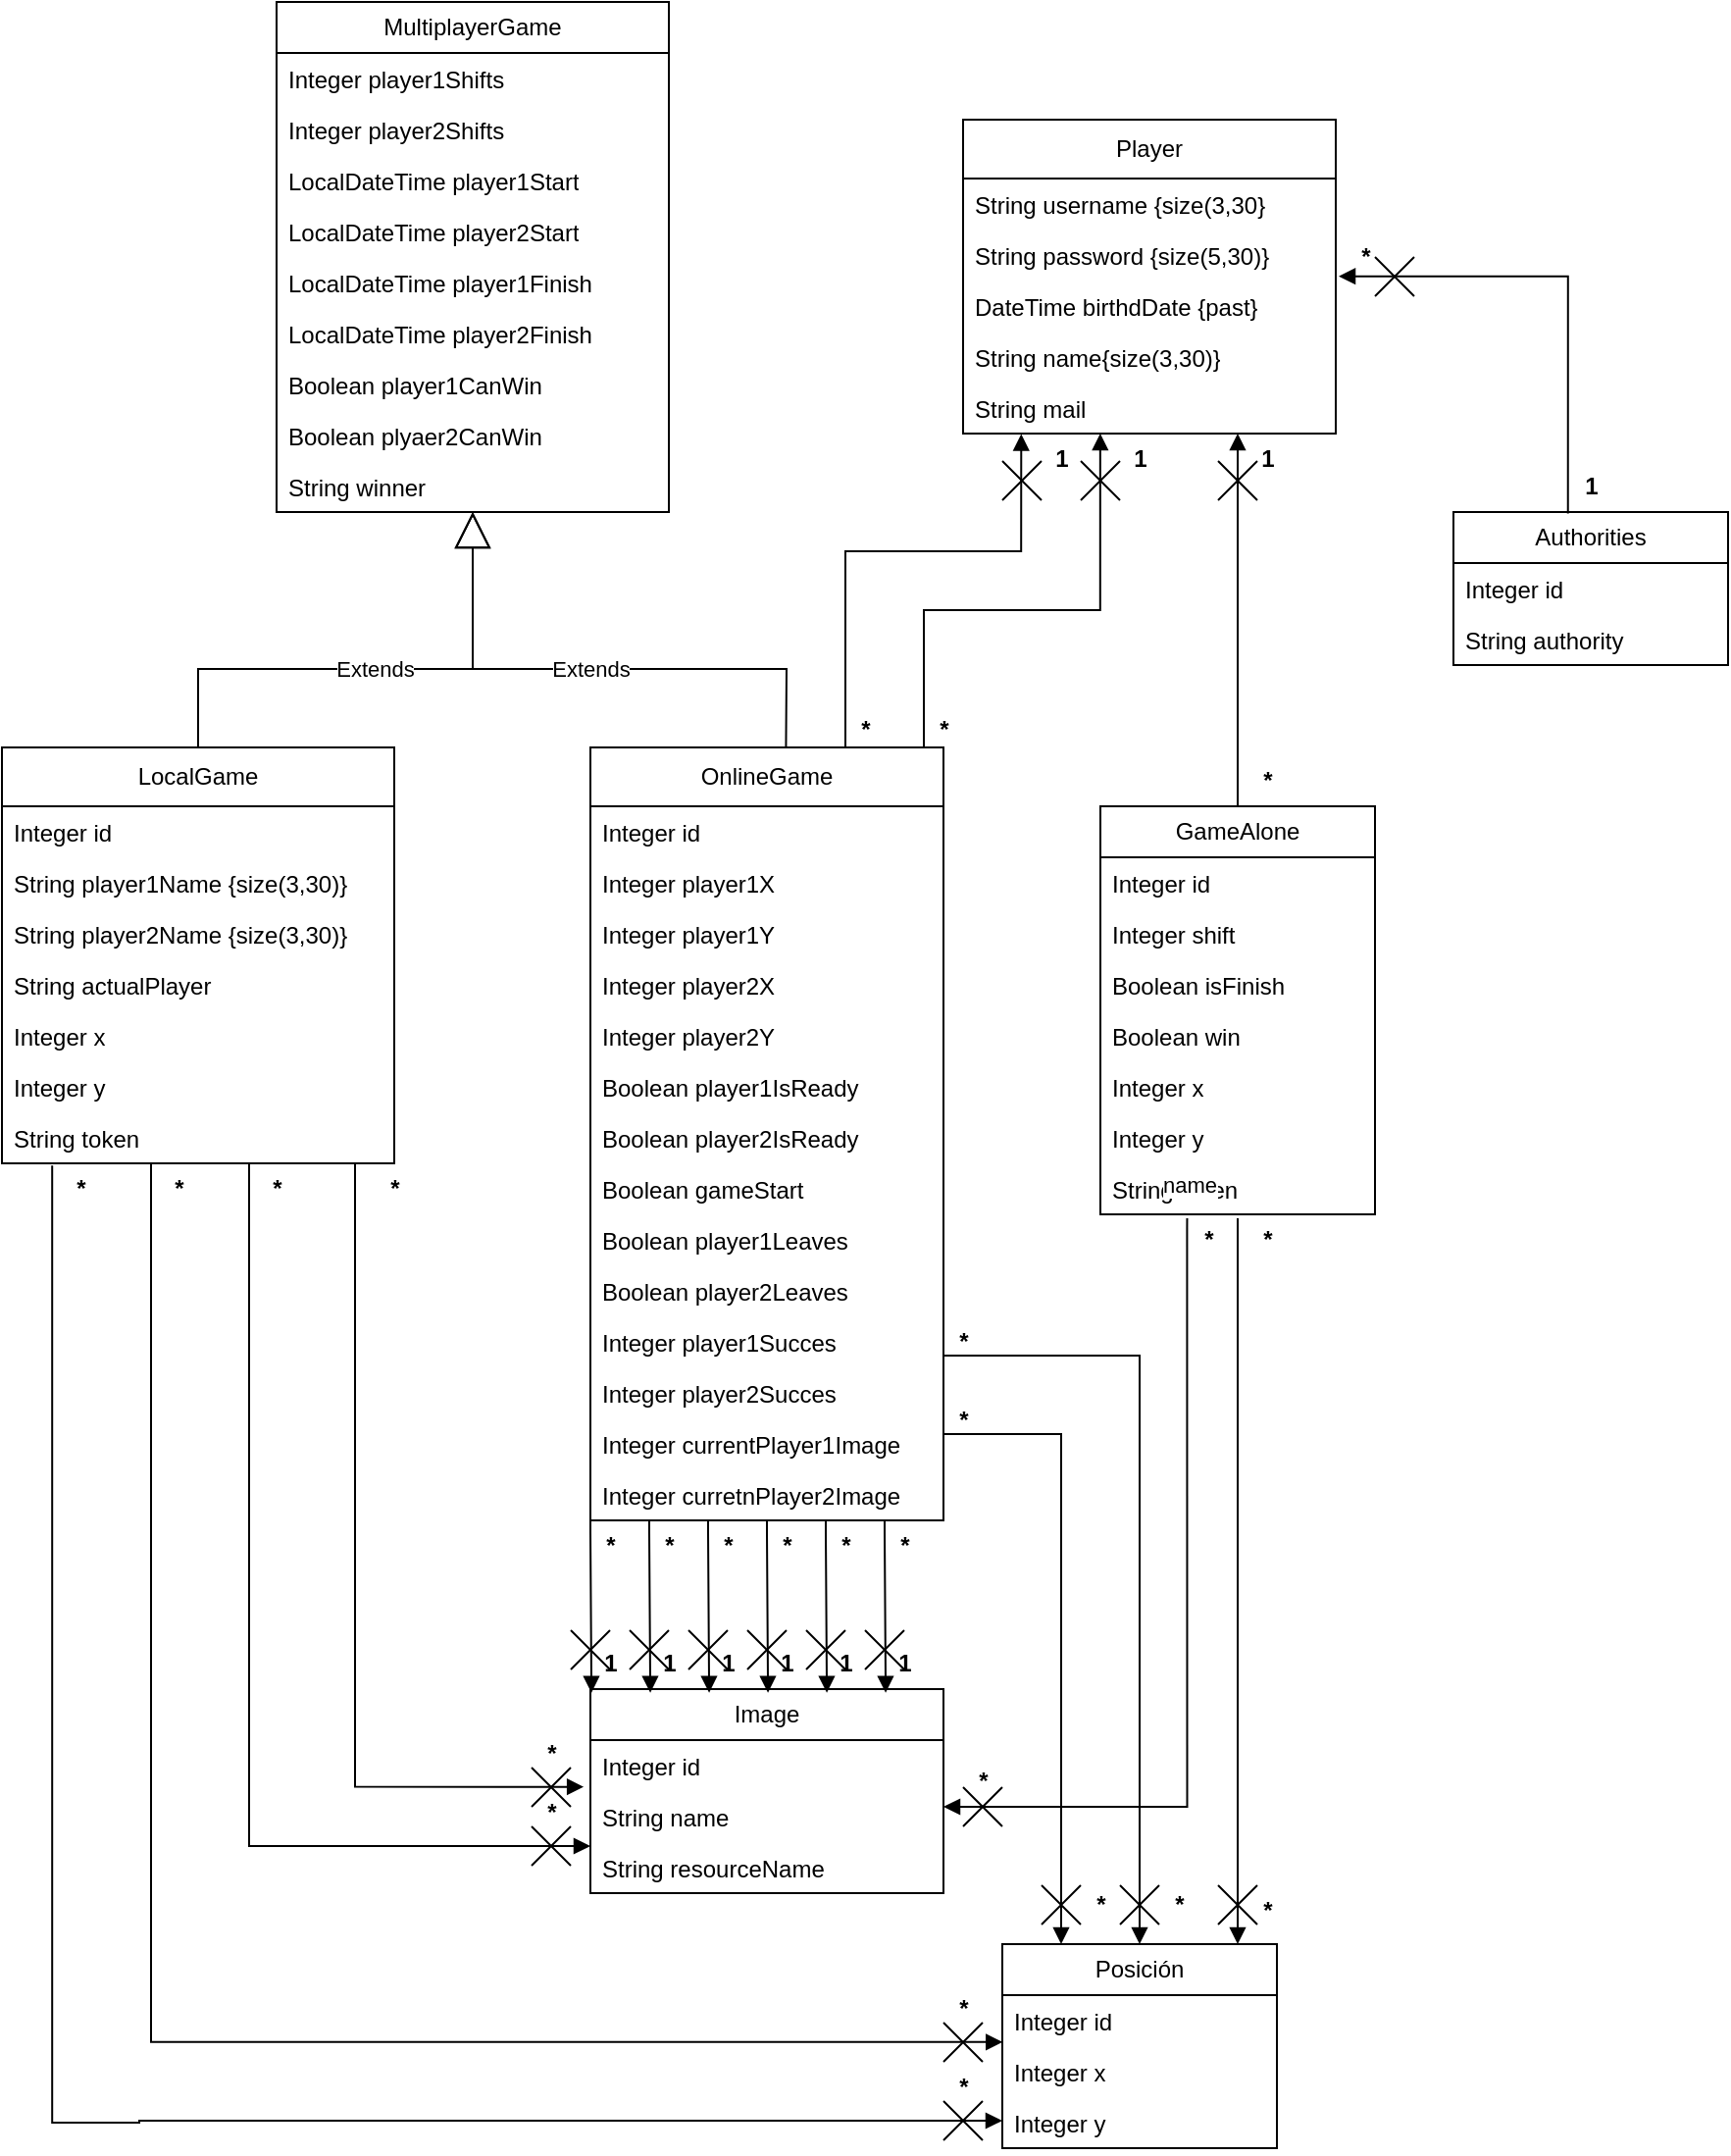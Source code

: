 <mxfile version="22.0.6" type="device">
  <diagram name="Page-1" id="xVVLWebjWjwJQ_OmjG8M">
    <mxGraphModel dx="1493" dy="983" grid="1" gridSize="10" guides="1" tooltips="1" connect="1" arrows="1" fold="1" page="1" pageScale="1" pageWidth="827" pageHeight="1169" math="0" shadow="0">
      <root>
        <mxCell id="0" />
        <mxCell id="1" parent="0" />
        <mxCell id="MofHO07whrHOuIF-o4NV-1" value="Authorities" style="swimlane;fontStyle=0;childLayout=stackLayout;horizontal=1;startSize=26;fillColor=none;horizontalStack=0;resizeParent=1;resizeParentMax=0;resizeLast=0;collapsible=1;marginBottom=0;whiteSpace=wrap;html=1;" parent="1" vertex="1">
          <mxGeometry x="780" y="280" width="140" height="78" as="geometry" />
        </mxCell>
        <mxCell id="MofHO07whrHOuIF-o4NV-2" value="Integer id" style="text;strokeColor=none;fillColor=none;align=left;verticalAlign=top;spacingLeft=4;spacingRight=4;overflow=hidden;rotatable=0;points=[[0,0.5],[1,0.5]];portConstraint=eastwest;whiteSpace=wrap;html=1;" parent="MofHO07whrHOuIF-o4NV-1" vertex="1">
          <mxGeometry y="26" width="140" height="26" as="geometry" />
        </mxCell>
        <mxCell id="fiIMtxTbDnsbxxzi_3Zx-4" value="String authority" style="text;strokeColor=none;fillColor=none;align=left;verticalAlign=top;spacingLeft=4;spacingRight=4;overflow=hidden;rotatable=0;points=[[0,0.5],[1,0.5]];portConstraint=eastwest;whiteSpace=wrap;html=1;" vertex="1" parent="MofHO07whrHOuIF-o4NV-1">
          <mxGeometry y="52" width="140" height="26" as="geometry" />
        </mxCell>
        <mxCell id="MofHO07whrHOuIF-o4NV-5" value="Player" style="swimlane;fontStyle=0;childLayout=stackLayout;horizontal=1;startSize=30;fillColor=none;horizontalStack=0;resizeParent=1;resizeParentMax=0;resizeLast=0;collapsible=1;marginBottom=0;whiteSpace=wrap;html=1;" parent="1" vertex="1">
          <mxGeometry x="530" y="80" width="190" height="160" as="geometry" />
        </mxCell>
        <mxCell id="MofHO07whrHOuIF-o4NV-19" value="String username {size(3,30}" style="text;strokeColor=none;fillColor=none;align=left;verticalAlign=top;spacingLeft=4;spacingRight=4;overflow=hidden;rotatable=0;points=[[0,0.5],[1,0.5]];portConstraint=eastwest;whiteSpace=wrap;html=1;" parent="MofHO07whrHOuIF-o4NV-5" vertex="1">
          <mxGeometry y="30" width="190" height="26" as="geometry" />
        </mxCell>
        <mxCell id="MofHO07whrHOuIF-o4NV-20" value="String password {size(5,30)}" style="text;strokeColor=none;fillColor=none;align=left;verticalAlign=top;spacingLeft=4;spacingRight=4;overflow=hidden;rotatable=0;points=[[0,0.5],[1,0.5]];portConstraint=eastwest;whiteSpace=wrap;html=1;" parent="MofHO07whrHOuIF-o4NV-5" vertex="1">
          <mxGeometry y="56" width="190" height="26" as="geometry" />
        </mxCell>
        <mxCell id="MofHO07whrHOuIF-o4NV-21" value="DateTime birthdDate {past}" style="text;strokeColor=none;fillColor=none;align=left;verticalAlign=top;spacingLeft=4;spacingRight=4;overflow=hidden;rotatable=0;points=[[0,0.5],[1,0.5]];portConstraint=eastwest;whiteSpace=wrap;html=1;" parent="MofHO07whrHOuIF-o4NV-5" vertex="1">
          <mxGeometry y="82" width="190" height="26" as="geometry" />
        </mxCell>
        <mxCell id="fiIMtxTbDnsbxxzi_3Zx-3" value="String name{size(3,30)}" style="text;strokeColor=none;fillColor=none;align=left;verticalAlign=top;spacingLeft=4;spacingRight=4;overflow=hidden;rotatable=0;points=[[0,0.5],[1,0.5]];portConstraint=eastwest;whiteSpace=wrap;html=1;" vertex="1" parent="MofHO07whrHOuIF-o4NV-5">
          <mxGeometry y="108" width="190" height="26" as="geometry" />
        </mxCell>
        <mxCell id="MofHO07whrHOuIF-o4NV-7" value="String mail" style="text;strokeColor=none;fillColor=none;align=left;verticalAlign=top;spacingLeft=4;spacingRight=4;overflow=hidden;rotatable=0;points=[[0,0.5],[1,0.5]];portConstraint=eastwest;whiteSpace=wrap;html=1;" parent="MofHO07whrHOuIF-o4NV-5" vertex="1">
          <mxGeometry y="134" width="190" height="26" as="geometry" />
        </mxCell>
        <mxCell id="MofHO07whrHOuIF-o4NV-26" value="Posición" style="swimlane;fontStyle=0;childLayout=stackLayout;horizontal=1;startSize=26;fillColor=none;horizontalStack=0;resizeParent=1;resizeParentMax=0;resizeLast=0;collapsible=1;marginBottom=0;whiteSpace=wrap;html=1;" parent="1" vertex="1">
          <mxGeometry x="550" y="1010" width="140" height="104" as="geometry" />
        </mxCell>
        <mxCell id="MofHO07whrHOuIF-o4NV-27" value="Integer id" style="text;strokeColor=none;fillColor=none;align=left;verticalAlign=top;spacingLeft=4;spacingRight=4;overflow=hidden;rotatable=0;points=[[0,0.5],[1,0.5]];portConstraint=eastwest;whiteSpace=wrap;html=1;" parent="MofHO07whrHOuIF-o4NV-26" vertex="1">
          <mxGeometry y="26" width="140" height="26" as="geometry" />
        </mxCell>
        <mxCell id="MofHO07whrHOuIF-o4NV-28" value="Integer x" style="text;strokeColor=none;fillColor=none;align=left;verticalAlign=top;spacingLeft=4;spacingRight=4;overflow=hidden;rotatable=0;points=[[0,0.5],[1,0.5]];portConstraint=eastwest;whiteSpace=wrap;html=1;" parent="MofHO07whrHOuIF-o4NV-26" vertex="1">
          <mxGeometry y="52" width="140" height="26" as="geometry" />
        </mxCell>
        <mxCell id="fiIMtxTbDnsbxxzi_3Zx-35" value="Integer y" style="text;strokeColor=none;fillColor=none;align=left;verticalAlign=top;spacingLeft=4;spacingRight=4;overflow=hidden;rotatable=0;points=[[0,0.5],[1,0.5]];portConstraint=eastwest;whiteSpace=wrap;html=1;" vertex="1" parent="MofHO07whrHOuIF-o4NV-26">
          <mxGeometry y="78" width="140" height="26" as="geometry" />
        </mxCell>
        <mxCell id="MofHO07whrHOuIF-o4NV-31" value="Image" style="swimlane;fontStyle=0;childLayout=stackLayout;horizontal=1;startSize=26;fillColor=none;horizontalStack=0;resizeParent=1;resizeParentMax=0;resizeLast=0;collapsible=1;marginBottom=0;whiteSpace=wrap;html=1;" parent="1" vertex="1">
          <mxGeometry x="340" y="880" width="180" height="104" as="geometry" />
        </mxCell>
        <mxCell id="MofHO07whrHOuIF-o4NV-32" value="Integer id" style="text;strokeColor=none;fillColor=none;align=left;verticalAlign=top;spacingLeft=4;spacingRight=4;overflow=hidden;rotatable=0;points=[[0,0.5],[1,0.5]];portConstraint=eastwest;whiteSpace=wrap;html=1;" parent="MofHO07whrHOuIF-o4NV-31" vertex="1">
          <mxGeometry y="26" width="180" height="26" as="geometry" />
        </mxCell>
        <mxCell id="MofHO07whrHOuIF-o4NV-33" value="String name" style="text;strokeColor=none;fillColor=none;align=left;verticalAlign=top;spacingLeft=4;spacingRight=4;overflow=hidden;rotatable=0;points=[[0,0.5],[1,0.5]];portConstraint=eastwest;whiteSpace=wrap;html=1;" parent="MofHO07whrHOuIF-o4NV-31" vertex="1">
          <mxGeometry y="52" width="180" height="26" as="geometry" />
        </mxCell>
        <mxCell id="fiIMtxTbDnsbxxzi_3Zx-34" value="String resourceName" style="text;strokeColor=none;fillColor=none;align=left;verticalAlign=top;spacingLeft=4;spacingRight=4;overflow=hidden;rotatable=0;points=[[0,0.5],[1,0.5]];portConstraint=eastwest;whiteSpace=wrap;html=1;" vertex="1" parent="MofHO07whrHOuIF-o4NV-31">
          <mxGeometry y="78" width="180" height="26" as="geometry" />
        </mxCell>
        <mxCell id="MofHO07whrHOuIF-o4NV-35" value="MultiplayerGame" style="swimlane;fontStyle=0;childLayout=stackLayout;horizontal=1;startSize=26;fillColor=none;horizontalStack=0;resizeParent=1;resizeParentMax=0;resizeLast=0;collapsible=1;marginBottom=0;whiteSpace=wrap;html=1;" parent="1" vertex="1">
          <mxGeometry x="180" y="20" width="200" height="260" as="geometry" />
        </mxCell>
        <mxCell id="MofHO07whrHOuIF-o4NV-36" value="&lt;div&gt;Integer player1Shifts&lt;br&gt;&lt;/div&gt;&lt;div&gt;&lt;br&gt;&lt;/div&gt;" style="text;strokeColor=none;fillColor=none;align=left;verticalAlign=top;spacingLeft=4;spacingRight=4;overflow=hidden;rotatable=0;points=[[0,0.5],[1,0.5]];portConstraint=eastwest;whiteSpace=wrap;html=1;" parent="MofHO07whrHOuIF-o4NV-35" vertex="1">
          <mxGeometry y="26" width="200" height="26" as="geometry" />
        </mxCell>
        <mxCell id="MofHO07whrHOuIF-o4NV-37" value="Integer player2Shifts" style="text;strokeColor=none;fillColor=none;align=left;verticalAlign=top;spacingLeft=4;spacingRight=4;overflow=hidden;rotatable=0;points=[[0,0.5],[1,0.5]];portConstraint=eastwest;whiteSpace=wrap;html=1;" parent="MofHO07whrHOuIF-o4NV-35" vertex="1">
          <mxGeometry y="52" width="200" height="26" as="geometry" />
        </mxCell>
        <mxCell id="MofHO07whrHOuIF-o4NV-38" value="LocalDateTime player1Start" style="text;strokeColor=none;fillColor=none;align=left;verticalAlign=top;spacingLeft=4;spacingRight=4;overflow=hidden;rotatable=0;points=[[0,0.5],[1,0.5]];portConstraint=eastwest;whiteSpace=wrap;html=1;" parent="MofHO07whrHOuIF-o4NV-35" vertex="1">
          <mxGeometry y="78" width="200" height="26" as="geometry" />
        </mxCell>
        <mxCell id="MofHO07whrHOuIF-o4NV-40" value="LocalDateTime player2Start" style="text;strokeColor=none;fillColor=none;align=left;verticalAlign=top;spacingLeft=4;spacingRight=4;overflow=hidden;rotatable=0;points=[[0,0.5],[1,0.5]];portConstraint=eastwest;whiteSpace=wrap;html=1;" parent="MofHO07whrHOuIF-o4NV-35" vertex="1">
          <mxGeometry y="104" width="200" height="26" as="geometry" />
        </mxCell>
        <mxCell id="MofHO07whrHOuIF-o4NV-41" value="LocalDateTime player1Finish" style="text;strokeColor=none;fillColor=none;align=left;verticalAlign=top;spacingLeft=4;spacingRight=4;overflow=hidden;rotatable=0;points=[[0,0.5],[1,0.5]];portConstraint=eastwest;whiteSpace=wrap;html=1;" parent="MofHO07whrHOuIF-o4NV-35" vertex="1">
          <mxGeometry y="130" width="200" height="26" as="geometry" />
        </mxCell>
        <mxCell id="MofHO07whrHOuIF-o4NV-42" value="LocalDateTime player2Finish" style="text;strokeColor=none;fillColor=none;align=left;verticalAlign=top;spacingLeft=4;spacingRight=4;overflow=hidden;rotatable=0;points=[[0,0.5],[1,0.5]];portConstraint=eastwest;whiteSpace=wrap;html=1;" parent="MofHO07whrHOuIF-o4NV-35" vertex="1">
          <mxGeometry y="156" width="200" height="26" as="geometry" />
        </mxCell>
        <mxCell id="MofHO07whrHOuIF-o4NV-44" value="Boolean player1CanWin" style="text;strokeColor=none;fillColor=none;align=left;verticalAlign=top;spacingLeft=4;spacingRight=4;overflow=hidden;rotatable=0;points=[[0,0.5],[1,0.5]];portConstraint=eastwest;whiteSpace=wrap;html=1;" parent="MofHO07whrHOuIF-o4NV-35" vertex="1">
          <mxGeometry y="182" width="200" height="26" as="geometry" />
        </mxCell>
        <mxCell id="MofHO07whrHOuIF-o4NV-45" value="Boolean plyaer2CanWin" style="text;strokeColor=none;fillColor=none;align=left;verticalAlign=top;spacingLeft=4;spacingRight=4;overflow=hidden;rotatable=0;points=[[0,0.5],[1,0.5]];portConstraint=eastwest;whiteSpace=wrap;html=1;" parent="MofHO07whrHOuIF-o4NV-35" vertex="1">
          <mxGeometry y="208" width="200" height="26" as="geometry" />
        </mxCell>
        <mxCell id="MofHO07whrHOuIF-o4NV-43" value="String winner" style="text;strokeColor=none;fillColor=none;align=left;verticalAlign=top;spacingLeft=4;spacingRight=4;overflow=hidden;rotatable=0;points=[[0,0.5],[1,0.5]];portConstraint=eastwest;whiteSpace=wrap;html=1;" parent="MofHO07whrHOuIF-o4NV-35" vertex="1">
          <mxGeometry y="234" width="200" height="26" as="geometry" />
        </mxCell>
        <mxCell id="MofHO07whrHOuIF-o4NV-46" value="GameAlone" style="swimlane;fontStyle=0;childLayout=stackLayout;horizontal=1;startSize=26;fillColor=none;horizontalStack=0;resizeParent=1;resizeParentMax=0;resizeLast=0;collapsible=1;marginBottom=0;whiteSpace=wrap;html=1;" parent="1" vertex="1">
          <mxGeometry x="600" y="430" width="140" height="208" as="geometry" />
        </mxCell>
        <mxCell id="MofHO07whrHOuIF-o4NV-51" value="Integer id" style="text;strokeColor=none;fillColor=none;align=left;verticalAlign=top;spacingLeft=4;spacingRight=4;overflow=hidden;rotatable=0;points=[[0,0.5],[1,0.5]];portConstraint=eastwest;whiteSpace=wrap;html=1;" parent="MofHO07whrHOuIF-o4NV-46" vertex="1">
          <mxGeometry y="26" width="140" height="26" as="geometry" />
        </mxCell>
        <mxCell id="MofHO07whrHOuIF-o4NV-53" value="Integer shift" style="text;strokeColor=none;fillColor=none;align=left;verticalAlign=top;spacingLeft=4;spacingRight=4;overflow=hidden;rotatable=0;points=[[0,0.5],[1,0.5]];portConstraint=eastwest;whiteSpace=wrap;html=1;" parent="MofHO07whrHOuIF-o4NV-46" vertex="1">
          <mxGeometry y="52" width="140" height="26" as="geometry" />
        </mxCell>
        <mxCell id="MofHO07whrHOuIF-o4NV-52" value="Boolean isFinish" style="text;strokeColor=none;fillColor=none;align=left;verticalAlign=top;spacingLeft=4;spacingRight=4;overflow=hidden;rotatable=0;points=[[0,0.5],[1,0.5]];portConstraint=eastwest;whiteSpace=wrap;html=1;" parent="MofHO07whrHOuIF-o4NV-46" vertex="1">
          <mxGeometry y="78" width="140" height="26" as="geometry" />
        </mxCell>
        <mxCell id="MofHO07whrHOuIF-o4NV-47" value="Boolean win" style="text;strokeColor=none;fillColor=none;align=left;verticalAlign=top;spacingLeft=4;spacingRight=4;overflow=hidden;rotatable=0;points=[[0,0.5],[1,0.5]];portConstraint=eastwest;whiteSpace=wrap;html=1;" parent="MofHO07whrHOuIF-o4NV-46" vertex="1">
          <mxGeometry y="104" width="140" height="26" as="geometry" />
        </mxCell>
        <mxCell id="MofHO07whrHOuIF-o4NV-50" value="Integer x" style="text;strokeColor=none;fillColor=none;align=left;verticalAlign=top;spacingLeft=4;spacingRight=4;overflow=hidden;rotatable=0;points=[[0,0.5],[1,0.5]];portConstraint=eastwest;whiteSpace=wrap;html=1;" parent="MofHO07whrHOuIF-o4NV-46" vertex="1">
          <mxGeometry y="130" width="140" height="26" as="geometry" />
        </mxCell>
        <mxCell id="fiIMtxTbDnsbxxzi_3Zx-19" value="Integer y" style="text;strokeColor=none;fillColor=none;align=left;verticalAlign=top;spacingLeft=4;spacingRight=4;overflow=hidden;rotatable=0;points=[[0,0.5],[1,0.5]];portConstraint=eastwest;whiteSpace=wrap;html=1;" vertex="1" parent="MofHO07whrHOuIF-o4NV-46">
          <mxGeometry y="156" width="140" height="26" as="geometry" />
        </mxCell>
        <mxCell id="fiIMtxTbDnsbxxzi_3Zx-20" value="String token" style="text;strokeColor=none;fillColor=none;align=left;verticalAlign=top;spacingLeft=4;spacingRight=4;overflow=hidden;rotatable=0;points=[[0,0.5],[1,0.5]];portConstraint=eastwest;whiteSpace=wrap;html=1;" vertex="1" parent="MofHO07whrHOuIF-o4NV-46">
          <mxGeometry y="182" width="140" height="26" as="geometry" />
        </mxCell>
        <mxCell id="MofHO07whrHOuIF-o4NV-54" value="LocalGame" style="swimlane;fontStyle=0;childLayout=stackLayout;horizontal=1;startSize=30;fillColor=none;horizontalStack=0;resizeParent=1;resizeParentMax=0;resizeLast=0;collapsible=1;marginBottom=0;whiteSpace=wrap;html=1;" parent="1" vertex="1">
          <mxGeometry x="40" y="400" width="200" height="212" as="geometry" />
        </mxCell>
        <mxCell id="MofHO07whrHOuIF-o4NV-55" value="Integer id" style="text;strokeColor=none;fillColor=none;align=left;verticalAlign=top;spacingLeft=4;spacingRight=4;overflow=hidden;rotatable=0;points=[[0,0.5],[1,0.5]];portConstraint=eastwest;whiteSpace=wrap;html=1;" parent="MofHO07whrHOuIF-o4NV-54" vertex="1">
          <mxGeometry y="30" width="200" height="26" as="geometry" />
        </mxCell>
        <mxCell id="MofHO07whrHOuIF-o4NV-58" value="String player1Name {size(3,30)}" style="text;strokeColor=none;fillColor=none;align=left;verticalAlign=top;spacingLeft=4;spacingRight=4;overflow=hidden;rotatable=0;points=[[0,0.5],[1,0.5]];portConstraint=eastwest;whiteSpace=wrap;html=1;" parent="MofHO07whrHOuIF-o4NV-54" vertex="1">
          <mxGeometry y="56" width="200" height="26" as="geometry" />
        </mxCell>
        <mxCell id="MofHO07whrHOuIF-o4NV-60" value="String player2Name {size(3,30)}" style="text;strokeColor=none;fillColor=none;align=left;verticalAlign=top;spacingLeft=4;spacingRight=4;overflow=hidden;rotatable=0;points=[[0,0.5],[1,0.5]];portConstraint=eastwest;whiteSpace=wrap;html=1;" parent="MofHO07whrHOuIF-o4NV-54" vertex="1">
          <mxGeometry y="82" width="200" height="26" as="geometry" />
        </mxCell>
        <mxCell id="MofHO07whrHOuIF-o4NV-61" value="String actualPlayer" style="text;strokeColor=none;fillColor=none;align=left;verticalAlign=top;spacingLeft=4;spacingRight=4;overflow=hidden;rotatable=0;points=[[0,0.5],[1,0.5]];portConstraint=eastwest;whiteSpace=wrap;html=1;" parent="MofHO07whrHOuIF-o4NV-54" vertex="1">
          <mxGeometry y="108" width="200" height="26" as="geometry" />
        </mxCell>
        <mxCell id="MofHO07whrHOuIF-o4NV-59" value="Integer x" style="text;strokeColor=none;fillColor=none;align=left;verticalAlign=top;spacingLeft=4;spacingRight=4;overflow=hidden;rotatable=0;points=[[0,0.5],[1,0.5]];portConstraint=eastwest;whiteSpace=wrap;html=1;" parent="MofHO07whrHOuIF-o4NV-54" vertex="1">
          <mxGeometry y="134" width="200" height="26" as="geometry" />
        </mxCell>
        <mxCell id="MofHO07whrHOuIF-o4NV-56" value="Integer y" style="text;strokeColor=none;fillColor=none;align=left;verticalAlign=top;spacingLeft=4;spacingRight=4;overflow=hidden;rotatable=0;points=[[0,0.5],[1,0.5]];portConstraint=eastwest;whiteSpace=wrap;html=1;" parent="MofHO07whrHOuIF-o4NV-54" vertex="1">
          <mxGeometry y="160" width="200" height="26" as="geometry" />
        </mxCell>
        <mxCell id="fiIMtxTbDnsbxxzi_3Zx-13" value="String token" style="text;strokeColor=none;fillColor=none;align=left;verticalAlign=top;spacingLeft=4;spacingRight=4;overflow=hidden;rotatable=0;points=[[0,0.5],[1,0.5]];portConstraint=eastwest;whiteSpace=wrap;html=1;" vertex="1" parent="MofHO07whrHOuIF-o4NV-54">
          <mxGeometry y="186" width="200" height="26" as="geometry" />
        </mxCell>
        <mxCell id="MofHO07whrHOuIF-o4NV-63" value="OnlineGame" style="swimlane;fontStyle=0;childLayout=stackLayout;horizontal=1;startSize=30;fillColor=none;horizontalStack=0;resizeParent=1;resizeParentMax=0;resizeLast=0;collapsible=1;marginBottom=0;whiteSpace=wrap;html=1;" parent="1" vertex="1">
          <mxGeometry x="340" y="400" width="180" height="394" as="geometry" />
        </mxCell>
        <mxCell id="MofHO07whrHOuIF-o4NV-64" value="Integer id" style="text;strokeColor=none;fillColor=none;align=left;verticalAlign=top;spacingLeft=4;spacingRight=4;overflow=hidden;rotatable=0;points=[[0,0.5],[1,0.5]];portConstraint=eastwest;whiteSpace=wrap;html=1;" parent="MofHO07whrHOuIF-o4NV-63" vertex="1">
          <mxGeometry y="30" width="180" height="26" as="geometry" />
        </mxCell>
        <mxCell id="MofHO07whrHOuIF-o4NV-65" value="Integer player1X" style="text;strokeColor=none;fillColor=none;align=left;verticalAlign=top;spacingLeft=4;spacingRight=4;overflow=hidden;rotatable=0;points=[[0,0.5],[1,0.5]];portConstraint=eastwest;whiteSpace=wrap;html=1;" parent="MofHO07whrHOuIF-o4NV-63" vertex="1">
          <mxGeometry y="56" width="180" height="26" as="geometry" />
        </mxCell>
        <mxCell id="MofHO07whrHOuIF-o4NV-67" value="Integer player1Y" style="text;strokeColor=none;fillColor=none;align=left;verticalAlign=top;spacingLeft=4;spacingRight=4;overflow=hidden;rotatable=0;points=[[0,0.5],[1,0.5]];portConstraint=eastwest;whiteSpace=wrap;html=1;" parent="MofHO07whrHOuIF-o4NV-63" vertex="1">
          <mxGeometry y="82" width="180" height="26" as="geometry" />
        </mxCell>
        <mxCell id="MofHO07whrHOuIF-o4NV-68" value="Integer player2X" style="text;strokeColor=none;fillColor=none;align=left;verticalAlign=top;spacingLeft=4;spacingRight=4;overflow=hidden;rotatable=0;points=[[0,0.5],[1,0.5]];portConstraint=eastwest;whiteSpace=wrap;html=1;" parent="MofHO07whrHOuIF-o4NV-63" vertex="1">
          <mxGeometry y="108" width="180" height="26" as="geometry" />
        </mxCell>
        <mxCell id="MofHO07whrHOuIF-o4NV-71" value="Integer player2Y" style="text;strokeColor=none;fillColor=none;align=left;verticalAlign=top;spacingLeft=4;spacingRight=4;overflow=hidden;rotatable=0;points=[[0,0.5],[1,0.5]];portConstraint=eastwest;whiteSpace=wrap;html=1;" parent="MofHO07whrHOuIF-o4NV-63" vertex="1">
          <mxGeometry y="134" width="180" height="26" as="geometry" />
        </mxCell>
        <mxCell id="MofHO07whrHOuIF-o4NV-70" value="Boolean player1IsReady" style="text;strokeColor=none;fillColor=none;align=left;verticalAlign=top;spacingLeft=4;spacingRight=4;overflow=hidden;rotatable=0;points=[[0,0.5],[1,0.5]];portConstraint=eastwest;whiteSpace=wrap;html=1;" parent="MofHO07whrHOuIF-o4NV-63" vertex="1">
          <mxGeometry y="160" width="180" height="26" as="geometry" />
        </mxCell>
        <mxCell id="MofHO07whrHOuIF-o4NV-69" value="Boolean player2IsReady" style="text;strokeColor=none;fillColor=none;align=left;verticalAlign=top;spacingLeft=4;spacingRight=4;overflow=hidden;rotatable=0;points=[[0,0.5],[1,0.5]];portConstraint=eastwest;whiteSpace=wrap;html=1;" parent="MofHO07whrHOuIF-o4NV-63" vertex="1">
          <mxGeometry y="186" width="180" height="26" as="geometry" />
        </mxCell>
        <mxCell id="MofHO07whrHOuIF-o4NV-72" value="Boolean gameStart" style="text;strokeColor=none;fillColor=none;align=left;verticalAlign=top;spacingLeft=4;spacingRight=4;overflow=hidden;rotatable=0;points=[[0,0.5],[1,0.5]];portConstraint=eastwest;whiteSpace=wrap;html=1;" parent="MofHO07whrHOuIF-o4NV-63" vertex="1">
          <mxGeometry y="212" width="180" height="26" as="geometry" />
        </mxCell>
        <mxCell id="MofHO07whrHOuIF-o4NV-66" value="Boolean player1Leaves" style="text;strokeColor=none;fillColor=none;align=left;verticalAlign=top;spacingLeft=4;spacingRight=4;overflow=hidden;rotatable=0;points=[[0,0.5],[1,0.5]];portConstraint=eastwest;whiteSpace=wrap;html=1;" parent="MofHO07whrHOuIF-o4NV-63" vertex="1">
          <mxGeometry y="238" width="180" height="26" as="geometry" />
        </mxCell>
        <mxCell id="MofHO07whrHOuIF-o4NV-74" value="Boolean player2Leaves" style="text;strokeColor=none;fillColor=none;align=left;verticalAlign=top;spacingLeft=4;spacingRight=4;overflow=hidden;rotatable=0;points=[[0,0.5],[1,0.5]];portConstraint=eastwest;whiteSpace=wrap;html=1;" parent="MofHO07whrHOuIF-o4NV-63" vertex="1">
          <mxGeometry y="264" width="180" height="26" as="geometry" />
        </mxCell>
        <mxCell id="MofHO07whrHOuIF-o4NV-73" value="Integer player1Succes" style="text;strokeColor=none;fillColor=none;align=left;verticalAlign=top;spacingLeft=4;spacingRight=4;overflow=hidden;rotatable=0;points=[[0,0.5],[1,0.5]];portConstraint=eastwest;whiteSpace=wrap;html=1;" parent="MofHO07whrHOuIF-o4NV-63" vertex="1">
          <mxGeometry y="290" width="180" height="26" as="geometry" />
        </mxCell>
        <mxCell id="fiIMtxTbDnsbxxzi_3Zx-15" value="Integer player2Succes" style="text;strokeColor=none;fillColor=none;align=left;verticalAlign=top;spacingLeft=4;spacingRight=4;overflow=hidden;rotatable=0;points=[[0,0.5],[1,0.5]];portConstraint=eastwest;whiteSpace=wrap;html=1;" vertex="1" parent="MofHO07whrHOuIF-o4NV-63">
          <mxGeometry y="316" width="180" height="26" as="geometry" />
        </mxCell>
        <mxCell id="fiIMtxTbDnsbxxzi_3Zx-17" value="Integer currentPlayer1Image" style="text;strokeColor=none;fillColor=none;align=left;verticalAlign=top;spacingLeft=4;spacingRight=4;overflow=hidden;rotatable=0;points=[[0,0.5],[1,0.5]];portConstraint=eastwest;whiteSpace=wrap;html=1;" vertex="1" parent="MofHO07whrHOuIF-o4NV-63">
          <mxGeometry y="342" width="180" height="26" as="geometry" />
        </mxCell>
        <mxCell id="fiIMtxTbDnsbxxzi_3Zx-16" value="Integer curretnPlayer2Image" style="text;strokeColor=none;fillColor=none;align=left;verticalAlign=top;spacingLeft=4;spacingRight=4;overflow=hidden;rotatable=0;points=[[0,0.5],[1,0.5]];portConstraint=eastwest;whiteSpace=wrap;html=1;" vertex="1" parent="MofHO07whrHOuIF-o4NV-63">
          <mxGeometry y="368" width="180" height="26" as="geometry" />
        </mxCell>
        <mxCell id="fiIMtxTbDnsbxxzi_3Zx-7" value="" style="endArrow=block;endFill=1;html=1;edgeStyle=orthogonalEdgeStyle;align=left;verticalAlign=top;rounded=0;exitX=0.417;exitY=0.009;exitDx=0;exitDy=0;exitPerimeter=0;entryX=1.008;entryY=0.918;entryDx=0;entryDy=0;entryPerimeter=0;" edge="1" parent="1" source="MofHO07whrHOuIF-o4NV-1" target="MofHO07whrHOuIF-o4NV-20">
          <mxGeometry x="1" y="-620" relative="1" as="geometry">
            <mxPoint x="390" y="340" as="sourcePoint" />
            <mxPoint x="790" y="170" as="targetPoint" />
            <Array as="points">
              <mxPoint x="838" y="160" />
            </Array>
            <mxPoint x="580" y="-400" as="offset" />
          </mxGeometry>
        </mxCell>
        <mxCell id="fiIMtxTbDnsbxxzi_3Zx-9" value="1" style="text;align=center;fontStyle=1;verticalAlign=middle;spacingLeft=3;spacingRight=3;strokeColor=none;rotatable=0;points=[[0,0.5],[1,0.5]];portConstraint=eastwest;html=1;" vertex="1" parent="1">
          <mxGeometry x="810" y="254" width="80" height="26" as="geometry" />
        </mxCell>
        <mxCell id="fiIMtxTbDnsbxxzi_3Zx-10" value="*" style="text;align=center;fontStyle=1;verticalAlign=middle;spacingLeft=3;spacingRight=3;strokeColor=none;rotatable=0;points=[[0,0.5],[1,0.5]];portConstraint=eastwest;html=1;" vertex="1" parent="1">
          <mxGeometry x="695" y="137" width="80" height="26" as="geometry" />
        </mxCell>
        <mxCell id="fiIMtxTbDnsbxxzi_3Zx-11" value="" style="shape=mxgraph.sysml.x;" vertex="1" parent="1">
          <mxGeometry x="740" y="150" width="20" height="20" as="geometry" />
        </mxCell>
        <mxCell id="fiIMtxTbDnsbxxzi_3Zx-14" value="Extends" style="endArrow=block;endSize=16;endFill=0;html=1;rounded=0;exitX=0.5;exitY=0;exitDx=0;exitDy=0;" edge="1" parent="1" source="MofHO07whrHOuIF-o4NV-54">
          <mxGeometry width="160" relative="1" as="geometry">
            <mxPoint x="50" y="450" as="sourcePoint" />
            <mxPoint x="280" y="280" as="targetPoint" />
            <Array as="points">
              <mxPoint x="140" y="360" />
              <mxPoint x="280" y="360" />
            </Array>
          </mxGeometry>
        </mxCell>
        <mxCell id="fiIMtxTbDnsbxxzi_3Zx-18" value="Extends" style="endArrow=block;endSize=16;endFill=0;html=1;rounded=0;exitX=0.554;exitY=-0.001;exitDx=0;exitDy=0;exitPerimeter=0;" edge="1" parent="1" source="MofHO07whrHOuIF-o4NV-63">
          <mxGeometry width="160" relative="1" as="geometry">
            <mxPoint x="150" y="410" as="sourcePoint" />
            <mxPoint x="280" y="280" as="targetPoint" />
            <Array as="points">
              <mxPoint x="440" y="360" />
              <mxPoint x="280" y="360" />
            </Array>
          </mxGeometry>
        </mxCell>
        <mxCell id="fiIMtxTbDnsbxxzi_3Zx-21" value="" style="endArrow=block;endFill=1;html=1;edgeStyle=orthogonalEdgeStyle;align=left;verticalAlign=top;rounded=0;exitX=0.5;exitY=0;exitDx=0;exitDy=0;entryX=0.5;entryY=1;entryDx=0;entryDy=0;" edge="1" parent="1" source="MofHO07whrHOuIF-o4NV-46">
          <mxGeometry x="1" y="-620" relative="1" as="geometry">
            <mxPoint x="893" y="291" as="sourcePoint" />
            <mxPoint x="670" y="240.0" as="targetPoint" />
            <Array as="points">
              <mxPoint x="670" y="310" />
              <mxPoint x="670" y="310" />
            </Array>
            <mxPoint x="580" y="-400" as="offset" />
          </mxGeometry>
        </mxCell>
        <mxCell id="fiIMtxTbDnsbxxzi_3Zx-22" value="1" style="text;align=center;fontStyle=1;verticalAlign=middle;spacingLeft=3;spacingRight=3;strokeColor=none;rotatable=0;points=[[0,0.5],[1,0.5]];portConstraint=eastwest;html=1;" vertex="1" parent="1">
          <mxGeometry x="645" y="240" width="80" height="26" as="geometry" />
        </mxCell>
        <mxCell id="fiIMtxTbDnsbxxzi_3Zx-23" value="*" style="text;align=center;fontStyle=1;verticalAlign=middle;spacingLeft=3;spacingRight=3;strokeColor=none;rotatable=0;points=[[0,0.5],[1,0.5]];portConstraint=eastwest;html=1;" vertex="1" parent="1">
          <mxGeometry x="645" y="404" width="80" height="26" as="geometry" />
        </mxCell>
        <mxCell id="fiIMtxTbDnsbxxzi_3Zx-24" value="" style="shape=mxgraph.sysml.x;" vertex="1" parent="1">
          <mxGeometry x="660" y="254" width="20" height="20" as="geometry" />
        </mxCell>
        <mxCell id="fiIMtxTbDnsbxxzi_3Zx-25" value="" style="endArrow=block;endFill=1;html=1;edgeStyle=orthogonalEdgeStyle;align=left;verticalAlign=top;rounded=0;entryX=0.368;entryY=1;entryDx=0;entryDy=0;entryPerimeter=0;" edge="1" parent="1" target="MofHO07whrHOuIF-o4NV-7">
          <mxGeometry x="1" y="-620" relative="1" as="geometry">
            <mxPoint x="500" y="400" as="sourcePoint" />
            <mxPoint x="600" y="270" as="targetPoint" />
            <Array as="points">
              <mxPoint x="510" y="400" />
              <mxPoint x="510" y="330" />
              <mxPoint x="600" y="330" />
            </Array>
            <mxPoint x="580" y="-400" as="offset" />
          </mxGeometry>
        </mxCell>
        <mxCell id="fiIMtxTbDnsbxxzi_3Zx-26" value="" style="endArrow=block;endFill=1;html=1;edgeStyle=orthogonalEdgeStyle;align=left;verticalAlign=top;rounded=0;entryX=0.156;entryY=1.008;entryDx=0;entryDy=0;entryPerimeter=0;" edge="1" parent="1" target="MofHO07whrHOuIF-o4NV-7">
          <mxGeometry x="1" y="-620" relative="1" as="geometry">
            <mxPoint x="460" y="400" as="sourcePoint" />
            <mxPoint x="560" y="260" as="targetPoint" />
            <Array as="points">
              <mxPoint x="470" y="400" />
              <mxPoint x="470" y="300" />
              <mxPoint x="560" y="300" />
            </Array>
            <mxPoint x="580" y="-400" as="offset" />
          </mxGeometry>
        </mxCell>
        <mxCell id="fiIMtxTbDnsbxxzi_3Zx-28" value="" style="shape=mxgraph.sysml.x;" vertex="1" parent="1">
          <mxGeometry x="590" y="254" width="20" height="20" as="geometry" />
        </mxCell>
        <mxCell id="fiIMtxTbDnsbxxzi_3Zx-29" value="" style="shape=mxgraph.sysml.x;" vertex="1" parent="1">
          <mxGeometry x="550" y="254" width="20" height="20" as="geometry" />
        </mxCell>
        <mxCell id="fiIMtxTbDnsbxxzi_3Zx-30" value="*" style="text;align=center;fontStyle=1;verticalAlign=middle;spacingLeft=3;spacingRight=3;strokeColor=none;rotatable=0;points=[[0,0.5],[1,0.5]];portConstraint=eastwest;html=1;" vertex="1" parent="1">
          <mxGeometry x="480" y="378" width="80" height="26" as="geometry" />
        </mxCell>
        <mxCell id="fiIMtxTbDnsbxxzi_3Zx-31" value="*" style="text;align=center;fontStyle=1;verticalAlign=middle;spacingLeft=3;spacingRight=3;strokeColor=none;rotatable=0;points=[[0,0.5],[1,0.5]];portConstraint=eastwest;html=1;" vertex="1" parent="1">
          <mxGeometry x="440" y="378" width="80" height="26" as="geometry" />
        </mxCell>
        <mxCell id="fiIMtxTbDnsbxxzi_3Zx-32" value="1" style="text;align=center;fontStyle=1;verticalAlign=middle;spacingLeft=3;spacingRight=3;strokeColor=none;rotatable=0;points=[[0,0.5],[1,0.5]];portConstraint=eastwest;html=1;" vertex="1" parent="1">
          <mxGeometry x="580" y="240" width="80" height="26" as="geometry" />
        </mxCell>
        <mxCell id="fiIMtxTbDnsbxxzi_3Zx-33" value="1" style="text;align=center;fontStyle=1;verticalAlign=middle;spacingLeft=3;spacingRight=3;strokeColor=none;rotatable=0;points=[[0,0.5],[1,0.5]];portConstraint=eastwest;html=1;" vertex="1" parent="1">
          <mxGeometry x="540" y="240" width="80" height="26" as="geometry" />
        </mxCell>
        <mxCell id="fiIMtxTbDnsbxxzi_3Zx-36" value="" style="endArrow=block;endFill=1;html=1;edgeStyle=orthogonalEdgeStyle;align=left;verticalAlign=top;rounded=0;exitX=0.128;exitY=1.041;exitDx=0;exitDy=0;exitPerimeter=0;" edge="1" parent="1" source="fiIMtxTbDnsbxxzi_3Zx-13">
          <mxGeometry x="1" y="-620" relative="1" as="geometry">
            <mxPoint x="100" y="984" as="sourcePoint" />
            <mxPoint x="550" y="1100" as="targetPoint" />
            <Array as="points">
              <mxPoint x="66" y="1101" />
              <mxPoint x="110" y="1101" />
              <mxPoint x="200" y="1100" />
            </Array>
            <mxPoint x="580" y="-400" as="offset" />
          </mxGeometry>
        </mxCell>
        <mxCell id="fiIMtxTbDnsbxxzi_3Zx-37" value="" style="endArrow=block;endFill=1;html=1;edgeStyle=orthogonalEdgeStyle;align=left;verticalAlign=top;rounded=0;exitX=0.128;exitY=1.041;exitDx=0;exitDy=0;exitPerimeter=0;entryX=0.001;entryY=0.919;entryDx=0;entryDy=0;entryPerimeter=0;" edge="1" parent="1" target="MofHO07whrHOuIF-o4NV-27">
          <mxGeometry x="1" y="-620" relative="1" as="geometry">
            <mxPoint x="116" y="612" as="sourcePoint" />
            <mxPoint x="500" y="1060" as="targetPoint" />
            <Array as="points">
              <mxPoint x="116" y="1060" />
            </Array>
            <mxPoint x="580" y="-400" as="offset" />
          </mxGeometry>
        </mxCell>
        <mxCell id="fiIMtxTbDnsbxxzi_3Zx-38" value="" style="shape=mxgraph.sysml.x;" vertex="1" parent="1">
          <mxGeometry x="520" y="1090" width="20" height="20" as="geometry" />
        </mxCell>
        <mxCell id="fiIMtxTbDnsbxxzi_3Zx-39" value="" style="shape=mxgraph.sysml.x;" vertex="1" parent="1">
          <mxGeometry x="520" y="1050" width="20" height="20" as="geometry" />
        </mxCell>
        <mxCell id="fiIMtxTbDnsbxxzi_3Zx-41" value="*" style="text;align=center;fontStyle=1;verticalAlign=middle;spacingLeft=3;spacingRight=3;strokeColor=none;rotatable=0;points=[[0,0.5],[1,0.5]];portConstraint=eastwest;html=1;" vertex="1" parent="1">
          <mxGeometry x="490" y="1030" width="80" height="26" as="geometry" />
        </mxCell>
        <mxCell id="fiIMtxTbDnsbxxzi_3Zx-42" value="*" style="text;align=center;fontStyle=1;verticalAlign=middle;spacingLeft=3;spacingRight=3;strokeColor=none;rotatable=0;points=[[0,0.5],[1,0.5]];portConstraint=eastwest;html=1;" vertex="1" parent="1">
          <mxGeometry x="490" y="1070" width="80" height="26" as="geometry" />
        </mxCell>
        <mxCell id="fiIMtxTbDnsbxxzi_3Zx-43" value="*" style="text;align=center;fontStyle=1;verticalAlign=middle;spacingLeft=3;spacingRight=3;strokeColor=none;rotatable=0;points=[[0,0.5],[1,0.5]];portConstraint=eastwest;html=1;" vertex="1" parent="1">
          <mxGeometry x="90" y="612" width="80" height="26" as="geometry" />
        </mxCell>
        <mxCell id="fiIMtxTbDnsbxxzi_3Zx-44" value="*" style="text;align=center;fontStyle=1;verticalAlign=middle;spacingLeft=3;spacingRight=3;strokeColor=none;rotatable=0;points=[[0,0.5],[1,0.5]];portConstraint=eastwest;html=1;" vertex="1" parent="1">
          <mxGeometry x="40" y="612" width="80" height="26" as="geometry" />
        </mxCell>
        <mxCell id="fiIMtxTbDnsbxxzi_3Zx-46" value="name" style="endArrow=block;endFill=1;html=1;edgeStyle=orthogonalEdgeStyle;align=left;verticalAlign=top;rounded=0;" edge="1" parent="1">
          <mxGeometry x="1" y="-620" relative="1" as="geometry">
            <mxPoint x="670" y="640" as="sourcePoint" />
            <mxPoint x="670" y="1010" as="targetPoint" />
            <Array as="points">
              <mxPoint x="670" y="645" />
              <mxPoint x="670" y="1010" />
            </Array>
            <mxPoint x="580" y="-400" as="offset" />
          </mxGeometry>
        </mxCell>
        <mxCell id="fiIMtxTbDnsbxxzi_3Zx-47" value="*" style="text;align=center;fontStyle=1;verticalAlign=middle;spacingLeft=3;spacingRight=3;strokeColor=none;rotatable=0;points=[[0,0.5],[1,0.5]];portConstraint=eastwest;html=1;" vertex="1" parent="1">
          <mxGeometry x="645" y="638" width="80" height="26" as="geometry" />
        </mxCell>
        <mxCell id="fiIMtxTbDnsbxxzi_3Zx-48" value="*" style="text;align=center;fontStyle=1;verticalAlign=middle;spacingLeft=3;spacingRight=3;strokeColor=none;rotatable=0;points=[[0,0.5],[1,0.5]];portConstraint=eastwest;html=1;" vertex="1" parent="1">
          <mxGeometry x="645" y="980" width="80" height="26" as="geometry" />
        </mxCell>
        <mxCell id="fiIMtxTbDnsbxxzi_3Zx-50" value="" style="shape=mxgraph.sysml.x;" vertex="1" parent="1">
          <mxGeometry x="660" y="980" width="20" height="20" as="geometry" />
        </mxCell>
        <mxCell id="fiIMtxTbDnsbxxzi_3Zx-52" value="" style="endArrow=block;endFill=1;html=1;edgeStyle=orthogonalEdgeStyle;align=left;verticalAlign=top;rounded=0;exitX=0.128;exitY=1.041;exitDx=0;exitDy=0;exitPerimeter=0;entryX=0;entryY=0.077;entryDx=0;entryDy=0;entryPerimeter=0;" edge="1" parent="1" target="fiIMtxTbDnsbxxzi_3Zx-34">
          <mxGeometry x="1" y="-620" relative="1" as="geometry">
            <mxPoint x="166" y="612" as="sourcePoint" />
            <mxPoint x="300" y="960" as="targetPoint" />
            <Array as="points">
              <mxPoint x="166" y="960" />
            </Array>
            <mxPoint x="580" y="-400" as="offset" />
          </mxGeometry>
        </mxCell>
        <mxCell id="fiIMtxTbDnsbxxzi_3Zx-53" value="" style="endArrow=block;endFill=1;html=1;edgeStyle=orthogonalEdgeStyle;align=left;verticalAlign=top;rounded=0;exitX=0.128;exitY=1.041;exitDx=0;exitDy=0;exitPerimeter=0;entryX=-0.019;entryY=0.917;entryDx=0;entryDy=0;entryPerimeter=0;" edge="1" parent="1" target="MofHO07whrHOuIF-o4NV-32">
          <mxGeometry x="1" y="-620" relative="1" as="geometry">
            <mxPoint x="193" y="612" as="sourcePoint" />
            <mxPoint x="300" y="930" as="targetPoint" />
            <Array as="points">
              <mxPoint x="220" y="612" />
              <mxPoint x="220" y="930" />
            </Array>
            <mxPoint x="580" y="-400" as="offset" />
          </mxGeometry>
        </mxCell>
        <mxCell id="fiIMtxTbDnsbxxzi_3Zx-54" value="*" style="text;align=center;fontStyle=1;verticalAlign=middle;spacingLeft=3;spacingRight=3;strokeColor=none;rotatable=0;points=[[0,0.5],[1,0.5]];portConstraint=eastwest;html=1;" vertex="1" parent="1">
          <mxGeometry x="140" y="612" width="80" height="26" as="geometry" />
        </mxCell>
        <mxCell id="fiIMtxTbDnsbxxzi_3Zx-55" value="*" style="text;align=center;fontStyle=1;verticalAlign=middle;spacingLeft=3;spacingRight=3;strokeColor=none;rotatable=0;points=[[0,0.5],[1,0.5]];portConstraint=eastwest;html=1;" vertex="1" parent="1">
          <mxGeometry x="200" y="612" width="80" height="26" as="geometry" />
        </mxCell>
        <mxCell id="fiIMtxTbDnsbxxzi_3Zx-56" value="*" style="text;align=center;fontStyle=1;verticalAlign=middle;spacingLeft=3;spacingRight=3;strokeColor=none;rotatable=0;points=[[0,0.5],[1,0.5]];portConstraint=eastwest;html=1;" vertex="1" parent="1">
          <mxGeometry x="280" y="900" width="80" height="26" as="geometry" />
        </mxCell>
        <mxCell id="fiIMtxTbDnsbxxzi_3Zx-57" value="*" style="text;align=center;fontStyle=1;verticalAlign=middle;spacingLeft=3;spacingRight=3;strokeColor=none;rotatable=0;points=[[0,0.5],[1,0.5]];portConstraint=eastwest;html=1;" vertex="1" parent="1">
          <mxGeometry x="280" y="930" width="80" height="26" as="geometry" />
        </mxCell>
        <mxCell id="fiIMtxTbDnsbxxzi_3Zx-59" value="" style="shape=mxgraph.sysml.x;" vertex="1" parent="1">
          <mxGeometry x="310" y="950" width="20" height="20" as="geometry" />
        </mxCell>
        <mxCell id="fiIMtxTbDnsbxxzi_3Zx-60" value="" style="shape=mxgraph.sysml.x;" vertex="1" parent="1">
          <mxGeometry x="310" y="920" width="20" height="20" as="geometry" />
        </mxCell>
        <mxCell id="fiIMtxTbDnsbxxzi_3Zx-61" value="" style="endArrow=block;endFill=1;html=1;edgeStyle=orthogonalEdgeStyle;align=left;verticalAlign=top;rounded=0;exitX=1;exitY=0.5;exitDx=0;exitDy=0;" edge="1" parent="1" source="MofHO07whrHOuIF-o4NV-73">
          <mxGeometry x="-0.135" y="280" relative="1" as="geometry">
            <mxPoint x="590" y="640" as="sourcePoint" />
            <mxPoint x="620" y="1010" as="targetPoint" />
            <Array as="points">
              <mxPoint x="520" y="710" />
              <mxPoint x="620" y="710" />
              <mxPoint x="620" y="1010" />
            </Array>
            <mxPoint as="offset" />
          </mxGeometry>
        </mxCell>
        <mxCell id="fiIMtxTbDnsbxxzi_3Zx-62" value="" style="endArrow=block;endFill=1;html=1;edgeStyle=orthogonalEdgeStyle;align=left;verticalAlign=top;rounded=0;exitX=1;exitY=0.5;exitDx=0;exitDy=0;" edge="1" parent="1">
          <mxGeometry x="-0.135" y="280" relative="1" as="geometry">
            <mxPoint x="520" y="743" as="sourcePoint" />
            <mxPoint x="580" y="1010" as="targetPoint" />
            <Array as="points">
              <mxPoint x="520" y="750" />
              <mxPoint x="580" y="750" />
            </Array>
            <mxPoint as="offset" />
          </mxGeometry>
        </mxCell>
        <mxCell id="fiIMtxTbDnsbxxzi_3Zx-63" value="*" style="text;align=center;fontStyle=1;verticalAlign=middle;spacingLeft=3;spacingRight=3;strokeColor=none;rotatable=0;points=[[0,0.5],[1,0.5]];portConstraint=eastwest;html=1;" vertex="1" parent="1">
          <mxGeometry x="490" y="690" width="80" height="26" as="geometry" />
        </mxCell>
        <mxCell id="fiIMtxTbDnsbxxzi_3Zx-64" value="*" style="text;align=center;fontStyle=1;verticalAlign=middle;spacingLeft=3;spacingRight=3;strokeColor=none;rotatable=0;points=[[0,0.5],[1,0.5]];portConstraint=eastwest;html=1;" vertex="1" parent="1">
          <mxGeometry x="490" y="730" width="80" height="26" as="geometry" />
        </mxCell>
        <mxCell id="fiIMtxTbDnsbxxzi_3Zx-65" value="*" style="text;align=center;fontStyle=1;verticalAlign=middle;spacingLeft=3;spacingRight=3;strokeColor=none;rotatable=0;points=[[0,0.5],[1,0.5]];portConstraint=eastwest;html=1;" vertex="1" parent="1">
          <mxGeometry x="560" y="977" width="80" height="26" as="geometry" />
        </mxCell>
        <mxCell id="fiIMtxTbDnsbxxzi_3Zx-66" value="*" style="text;align=center;fontStyle=1;verticalAlign=middle;spacingLeft=3;spacingRight=3;strokeColor=none;rotatable=0;points=[[0,0.5],[1,0.5]];portConstraint=eastwest;html=1;" vertex="1" parent="1">
          <mxGeometry x="600" y="977" width="80" height="26" as="geometry" />
        </mxCell>
        <mxCell id="fiIMtxTbDnsbxxzi_3Zx-67" value="" style="endArrow=block;endFill=1;html=1;edgeStyle=orthogonalEdgeStyle;align=left;verticalAlign=top;rounded=0;" edge="1" parent="1">
          <mxGeometry x="1" y="-620" relative="1" as="geometry">
            <mxPoint x="644.23" y="640" as="sourcePoint" />
            <mxPoint x="520" y="940" as="targetPoint" />
            <Array as="points">
              <mxPoint x="644.23" y="645" />
              <mxPoint x="644.23" y="1010" />
            </Array>
            <mxPoint x="580" y="-400" as="offset" />
          </mxGeometry>
        </mxCell>
        <mxCell id="fiIMtxTbDnsbxxzi_3Zx-68" value="" style="shape=mxgraph.sysml.x;" vertex="1" parent="1">
          <mxGeometry x="570" y="980" width="20" height="20" as="geometry" />
        </mxCell>
        <mxCell id="fiIMtxTbDnsbxxzi_3Zx-69" value="" style="shape=mxgraph.sysml.x;" vertex="1" parent="1">
          <mxGeometry x="610" y="980" width="20" height="20" as="geometry" />
        </mxCell>
        <mxCell id="fiIMtxTbDnsbxxzi_3Zx-70" value="" style="shape=mxgraph.sysml.x;" vertex="1" parent="1">
          <mxGeometry x="530" y="930" width="20" height="20" as="geometry" />
        </mxCell>
        <mxCell id="fiIMtxTbDnsbxxzi_3Zx-71" value="*" style="text;align=center;fontStyle=1;verticalAlign=middle;spacingLeft=3;spacingRight=3;strokeColor=none;rotatable=0;points=[[0,0.5],[1,0.5]];portConstraint=eastwest;html=1;" vertex="1" parent="1">
          <mxGeometry x="500" y="914" width="80" height="26" as="geometry" />
        </mxCell>
        <mxCell id="fiIMtxTbDnsbxxzi_3Zx-72" value="*" style="text;align=center;fontStyle=1;verticalAlign=middle;spacingLeft=3;spacingRight=3;strokeColor=none;rotatable=0;points=[[0,0.5],[1,0.5]];portConstraint=eastwest;html=1;" vertex="1" parent="1">
          <mxGeometry x="615" y="638" width="80" height="26" as="geometry" />
        </mxCell>
        <mxCell id="fiIMtxTbDnsbxxzi_3Zx-76" value="" style="endArrow=block;endFill=1;html=1;edgeStyle=orthogonalEdgeStyle;align=left;verticalAlign=top;rounded=0;entryX=0.033;entryY=0.016;entryDx=0;entryDy=0;entryPerimeter=0;exitX=0.03;exitY=0.992;exitDx=0;exitDy=0;exitPerimeter=0;" edge="1" parent="1">
          <mxGeometry x="-1" relative="1" as="geometry">
            <mxPoint x="340" y="794.002" as="sourcePoint" />
            <mxPoint x="340.54" y="881.874" as="targetPoint" />
            <Array as="points">
              <mxPoint x="339.6" y="800.21" />
              <mxPoint x="340.6" y="800.21" />
            </Array>
          </mxGeometry>
        </mxCell>
        <mxCell id="fiIMtxTbDnsbxxzi_3Zx-78" value="" style="shape=mxgraph.sysml.x;" vertex="1" parent="1">
          <mxGeometry x="330" y="850" width="20" height="20" as="geometry" />
        </mxCell>
        <mxCell id="fiIMtxTbDnsbxxzi_3Zx-79" value="*" style="text;align=center;fontStyle=1;verticalAlign=middle;spacingLeft=3;spacingRight=3;strokeColor=none;rotatable=0;points=[[0,0.5],[1,0.5]];portConstraint=eastwest;html=1;" vertex="1" parent="1">
          <mxGeometry x="310" y="794" width="80" height="26" as="geometry" />
        </mxCell>
        <mxCell id="fiIMtxTbDnsbxxzi_3Zx-80" value="1" style="text;align=center;fontStyle=1;verticalAlign=middle;spacingLeft=3;spacingRight=3;strokeColor=none;rotatable=0;points=[[0,0.5],[1,0.5]];portConstraint=eastwest;html=1;" vertex="1" parent="1">
          <mxGeometry x="310" y="854" width="80" height="26" as="geometry" />
        </mxCell>
        <mxCell id="fiIMtxTbDnsbxxzi_3Zx-114" value="" style="endArrow=block;endFill=1;html=1;edgeStyle=orthogonalEdgeStyle;align=left;verticalAlign=top;rounded=0;entryX=0.033;entryY=0.016;entryDx=0;entryDy=0;entryPerimeter=0;exitX=0.03;exitY=0.992;exitDx=0;exitDy=0;exitPerimeter=0;" edge="1" parent="1">
          <mxGeometry x="-1" relative="1" as="geometry">
            <mxPoint x="370" y="794.002" as="sourcePoint" />
            <mxPoint x="370.54" y="881.874" as="targetPoint" />
            <Array as="points">
              <mxPoint x="369.6" y="800.21" />
              <mxPoint x="370.6" y="800.21" />
            </Array>
          </mxGeometry>
        </mxCell>
        <mxCell id="fiIMtxTbDnsbxxzi_3Zx-115" value="" style="shape=mxgraph.sysml.x;" vertex="1" parent="1">
          <mxGeometry x="360" y="850" width="20" height="20" as="geometry" />
        </mxCell>
        <mxCell id="fiIMtxTbDnsbxxzi_3Zx-116" value="*" style="text;align=center;fontStyle=1;verticalAlign=middle;spacingLeft=3;spacingRight=3;strokeColor=none;rotatable=0;points=[[0,0.5],[1,0.5]];portConstraint=eastwest;html=1;" vertex="1" parent="1">
          <mxGeometry x="340" y="794" width="80" height="26" as="geometry" />
        </mxCell>
        <mxCell id="fiIMtxTbDnsbxxzi_3Zx-117" value="1" style="text;align=center;fontStyle=1;verticalAlign=middle;spacingLeft=3;spacingRight=3;strokeColor=none;rotatable=0;points=[[0,0.5],[1,0.5]];portConstraint=eastwest;html=1;" vertex="1" parent="1">
          <mxGeometry x="340" y="854" width="80" height="26" as="geometry" />
        </mxCell>
        <mxCell id="fiIMtxTbDnsbxxzi_3Zx-118" value="" style="endArrow=block;endFill=1;html=1;edgeStyle=orthogonalEdgeStyle;align=left;verticalAlign=top;rounded=0;entryX=0.033;entryY=0.016;entryDx=0;entryDy=0;entryPerimeter=0;exitX=0.03;exitY=0.992;exitDx=0;exitDy=0;exitPerimeter=0;" edge="1" parent="1">
          <mxGeometry x="-1" relative="1" as="geometry">
            <mxPoint x="400" y="794.002" as="sourcePoint" />
            <mxPoint x="400.54" y="881.874" as="targetPoint" />
            <Array as="points">
              <mxPoint x="399.6" y="800.21" />
              <mxPoint x="400.6" y="800.21" />
            </Array>
          </mxGeometry>
        </mxCell>
        <mxCell id="fiIMtxTbDnsbxxzi_3Zx-119" value="" style="shape=mxgraph.sysml.x;" vertex="1" parent="1">
          <mxGeometry x="390" y="850" width="20" height="20" as="geometry" />
        </mxCell>
        <mxCell id="fiIMtxTbDnsbxxzi_3Zx-120" value="*" style="text;align=center;fontStyle=1;verticalAlign=middle;spacingLeft=3;spacingRight=3;strokeColor=none;rotatable=0;points=[[0,0.5],[1,0.5]];portConstraint=eastwest;html=1;" vertex="1" parent="1">
          <mxGeometry x="370" y="794" width="80" height="26" as="geometry" />
        </mxCell>
        <mxCell id="fiIMtxTbDnsbxxzi_3Zx-121" value="1" style="text;align=center;fontStyle=1;verticalAlign=middle;spacingLeft=3;spacingRight=3;strokeColor=none;rotatable=0;points=[[0,0.5],[1,0.5]];portConstraint=eastwest;html=1;" vertex="1" parent="1">
          <mxGeometry x="370" y="854" width="80" height="26" as="geometry" />
        </mxCell>
        <mxCell id="fiIMtxTbDnsbxxzi_3Zx-122" value="" style="endArrow=block;endFill=1;html=1;edgeStyle=orthogonalEdgeStyle;align=left;verticalAlign=top;rounded=0;entryX=0.033;entryY=0.016;entryDx=0;entryDy=0;entryPerimeter=0;exitX=0.03;exitY=0.992;exitDx=0;exitDy=0;exitPerimeter=0;" edge="1" parent="1">
          <mxGeometry x="-1" relative="1" as="geometry">
            <mxPoint x="430" y="794.002" as="sourcePoint" />
            <mxPoint x="430.54" y="881.874" as="targetPoint" />
            <Array as="points">
              <mxPoint x="429.6" y="800.21" />
              <mxPoint x="430.6" y="800.21" />
            </Array>
          </mxGeometry>
        </mxCell>
        <mxCell id="fiIMtxTbDnsbxxzi_3Zx-123" value="" style="shape=mxgraph.sysml.x;" vertex="1" parent="1">
          <mxGeometry x="420" y="850" width="20" height="20" as="geometry" />
        </mxCell>
        <mxCell id="fiIMtxTbDnsbxxzi_3Zx-124" value="*" style="text;align=center;fontStyle=1;verticalAlign=middle;spacingLeft=3;spacingRight=3;strokeColor=none;rotatable=0;points=[[0,0.5],[1,0.5]];portConstraint=eastwest;html=1;" vertex="1" parent="1">
          <mxGeometry x="400" y="794" width="80" height="26" as="geometry" />
        </mxCell>
        <mxCell id="fiIMtxTbDnsbxxzi_3Zx-125" value="1" style="text;align=center;fontStyle=1;verticalAlign=middle;spacingLeft=3;spacingRight=3;strokeColor=none;rotatable=0;points=[[0,0.5],[1,0.5]];portConstraint=eastwest;html=1;" vertex="1" parent="1">
          <mxGeometry x="400" y="854" width="80" height="26" as="geometry" />
        </mxCell>
        <mxCell id="fiIMtxTbDnsbxxzi_3Zx-126" value="" style="endArrow=block;endFill=1;html=1;edgeStyle=orthogonalEdgeStyle;align=left;verticalAlign=top;rounded=0;entryX=0.033;entryY=0.016;entryDx=0;entryDy=0;entryPerimeter=0;exitX=0.03;exitY=0.992;exitDx=0;exitDy=0;exitPerimeter=0;" edge="1" parent="1">
          <mxGeometry x="-1" relative="1" as="geometry">
            <mxPoint x="460" y="794.002" as="sourcePoint" />
            <mxPoint x="460.54" y="881.874" as="targetPoint" />
            <Array as="points">
              <mxPoint x="459.6" y="800.21" />
              <mxPoint x="460.6" y="800.21" />
            </Array>
          </mxGeometry>
        </mxCell>
        <mxCell id="fiIMtxTbDnsbxxzi_3Zx-127" value="" style="shape=mxgraph.sysml.x;" vertex="1" parent="1">
          <mxGeometry x="450" y="850" width="20" height="20" as="geometry" />
        </mxCell>
        <mxCell id="fiIMtxTbDnsbxxzi_3Zx-128" value="*" style="text;align=center;fontStyle=1;verticalAlign=middle;spacingLeft=3;spacingRight=3;strokeColor=none;rotatable=0;points=[[0,0.5],[1,0.5]];portConstraint=eastwest;html=1;" vertex="1" parent="1">
          <mxGeometry x="430" y="794" width="80" height="26" as="geometry" />
        </mxCell>
        <mxCell id="fiIMtxTbDnsbxxzi_3Zx-129" value="1" style="text;align=center;fontStyle=1;verticalAlign=middle;spacingLeft=3;spacingRight=3;strokeColor=none;rotatable=0;points=[[0,0.5],[1,0.5]];portConstraint=eastwest;html=1;" vertex="1" parent="1">
          <mxGeometry x="430" y="854" width="80" height="26" as="geometry" />
        </mxCell>
        <mxCell id="fiIMtxTbDnsbxxzi_3Zx-130" value="" style="endArrow=block;endFill=1;html=1;edgeStyle=orthogonalEdgeStyle;align=left;verticalAlign=top;rounded=0;entryX=0.033;entryY=0.016;entryDx=0;entryDy=0;entryPerimeter=0;exitX=0.03;exitY=0.992;exitDx=0;exitDy=0;exitPerimeter=0;" edge="1" parent="1">
          <mxGeometry x="-1" relative="1" as="geometry">
            <mxPoint x="490" y="794.002" as="sourcePoint" />
            <mxPoint x="490.54" y="881.874" as="targetPoint" />
            <Array as="points">
              <mxPoint x="489.6" y="800.21" />
              <mxPoint x="490.6" y="800.21" />
            </Array>
          </mxGeometry>
        </mxCell>
        <mxCell id="fiIMtxTbDnsbxxzi_3Zx-131" value="" style="shape=mxgraph.sysml.x;" vertex="1" parent="1">
          <mxGeometry x="480" y="850" width="20" height="20" as="geometry" />
        </mxCell>
        <mxCell id="fiIMtxTbDnsbxxzi_3Zx-132" value="*" style="text;align=center;fontStyle=1;verticalAlign=middle;spacingLeft=3;spacingRight=3;strokeColor=none;rotatable=0;points=[[0,0.5],[1,0.5]];portConstraint=eastwest;html=1;" vertex="1" parent="1">
          <mxGeometry x="460" y="794" width="80" height="26" as="geometry" />
        </mxCell>
        <mxCell id="fiIMtxTbDnsbxxzi_3Zx-133" value="1" style="text;align=center;fontStyle=1;verticalAlign=middle;spacingLeft=3;spacingRight=3;strokeColor=none;rotatable=0;points=[[0,0.5],[1,0.5]];portConstraint=eastwest;html=1;" vertex="1" parent="1">
          <mxGeometry x="460" y="854" width="80" height="26" as="geometry" />
        </mxCell>
      </root>
    </mxGraphModel>
  </diagram>
</mxfile>

